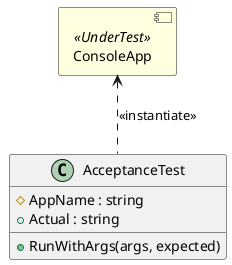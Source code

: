 @startuml
skinparam component {
    BackgroundColor<<UnderTest>> lightyellow
}

component ConsoleApp <<UnderTest>> {
}

class AcceptanceTest {
  #AppName : string
  +Actual : string
  +RunWithArgs(args, expected)
}

AcceptanceTest .up.> ConsoleApp : <<instantiate>>
@enduml

